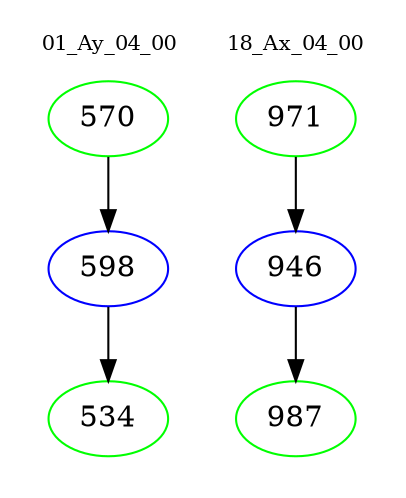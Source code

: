 digraph{
subgraph cluster_0 {
color = white
label = "01_Ay_04_00";
fontsize=10;
T0_570 [label="570", color="green"]
T0_570 -> T0_598 [color="black"]
T0_598 [label="598", color="blue"]
T0_598 -> T0_534 [color="black"]
T0_534 [label="534", color="green"]
}
subgraph cluster_1 {
color = white
label = "18_Ax_04_00";
fontsize=10;
T1_971 [label="971", color="green"]
T1_971 -> T1_946 [color="black"]
T1_946 [label="946", color="blue"]
T1_946 -> T1_987 [color="black"]
T1_987 [label="987", color="green"]
}
}

